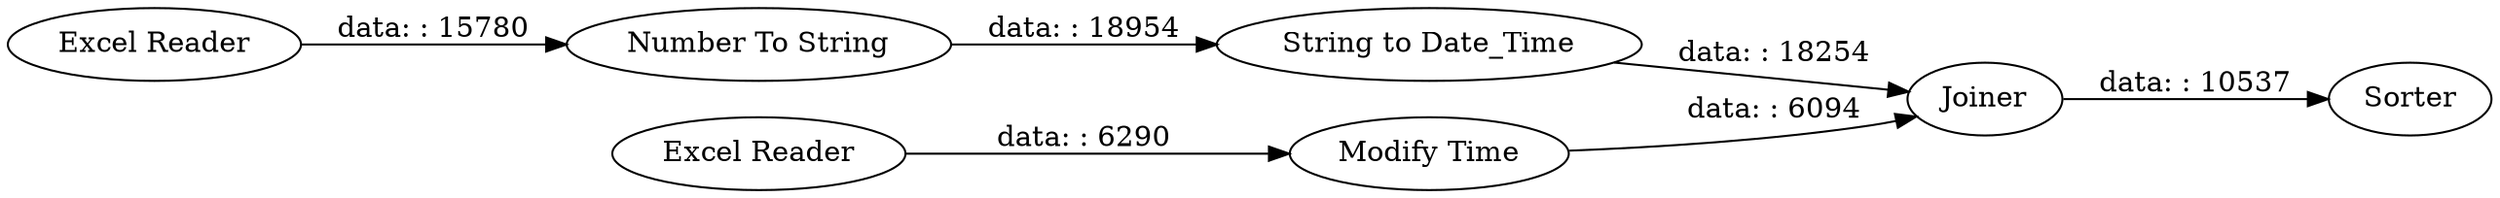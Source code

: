 digraph {
	"8142782036368261441_2" [label="Excel Reader"]
	"8142782036368261441_7" [label=Sorter]
	"8142782036368261441_5" [label="String to Date_Time"]
	"8142782036368261441_4" [label="Number To String"]
	"8142782036368261441_3" [label="Modify Time"]
	"8142782036368261441_6" [label=Joiner]
	"8142782036368261441_1" [label="Excel Reader"]
	"8142782036368261441_5" -> "8142782036368261441_6" [label="data: : 18254"]
	"8142782036368261441_4" -> "8142782036368261441_5" [label="data: : 18954"]
	"8142782036368261441_2" -> "8142782036368261441_4" [label="data: : 15780"]
	"8142782036368261441_6" -> "8142782036368261441_7" [label="data: : 10537"]
	"8142782036368261441_3" -> "8142782036368261441_6" [label="data: : 6094"]
	"8142782036368261441_1" -> "8142782036368261441_3" [label="data: : 6290"]
	rankdir=LR
}
